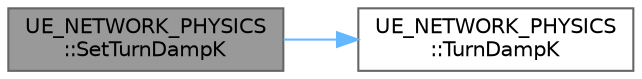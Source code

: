 digraph "UE_NETWORK_PHYSICS::SetTurnDampK"
{
 // INTERACTIVE_SVG=YES
 // LATEX_PDF_SIZE
  bgcolor="transparent";
  edge [fontname=Helvetica,fontsize=10,labelfontname=Helvetica,labelfontsize=10];
  node [fontname=Helvetica,fontsize=10,shape=box,height=0.2,width=0.4];
  rankdir="LR";
  Node1 [id="Node000001",label="UE_NETWORK_PHYSICS\l::SetTurnDampK",height=0.2,width=0.4,color="gray40", fillcolor="grey60", style="filled", fontcolor="black",tooltip=" "];
  Node1 -> Node2 [id="edge1_Node000001_Node000002",color="steelblue1",style="solid",tooltip=" "];
  Node2 [id="Node000002",label="UE_NETWORK_PHYSICS\l::TurnDampK",height=0.2,width=0.4,color="grey40", fillcolor="white", style="filled",URL="$dc/d41/namespaceUE__NETWORK__PHYSICS.html#a4e2c4de6b3b82f0ee5ab1e86200b0d76",tooltip=" "];
}
